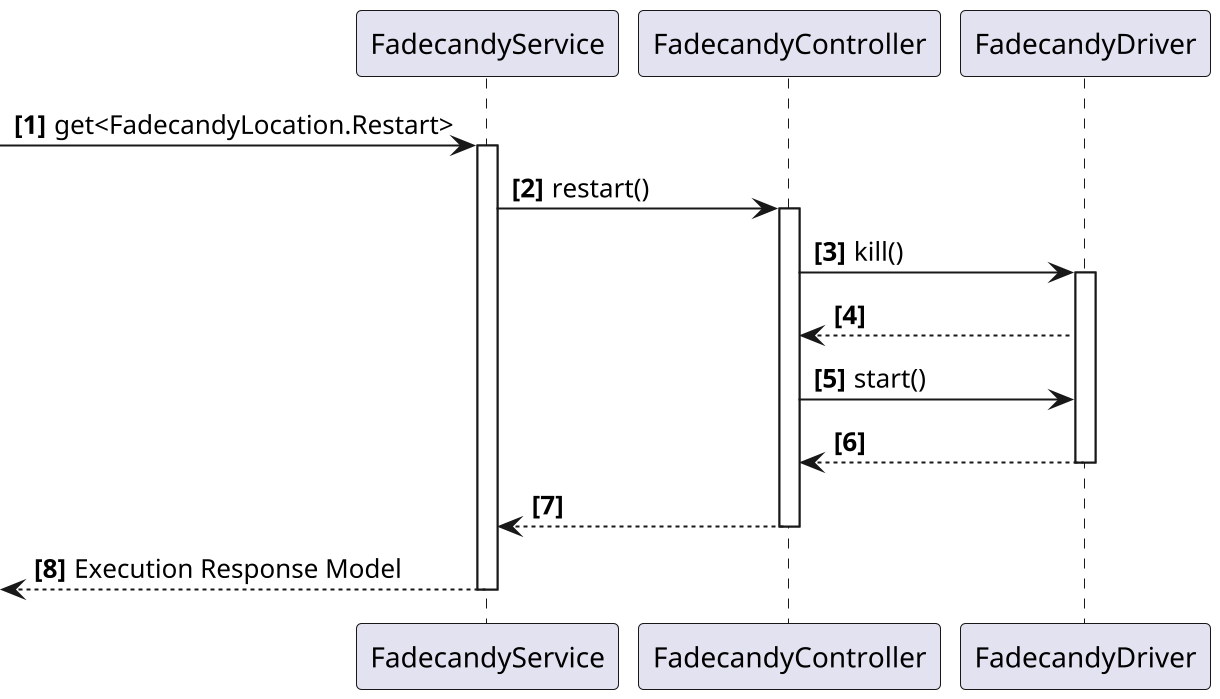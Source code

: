 @startuml Fadecandy REST Fc Service
scale 2
autonumber "<b>[0]"

participant FadecandyService
participant FadecandyController
participant FadecandyDriver

[-> FadecandyService : get<FadecandyLocation.Restart>
activate FadecandyService
FadecandyService -> FadecandyController : restart()
activate FadecandyController
FadecandyController -> FadecandyDriver : kill()
activate FadecandyDriver
FadecandyController <-- FadecandyDriver
FadecandyController -> FadecandyDriver : start()
FadecandyController <-- FadecandyDriver
deactivate FadecandyDriver
FadecandyService <-- FadecandyController
deactivate FadecandyController
[<-- FadecandyService : Execution Response Model
deactivate FadecandyService


@enduml